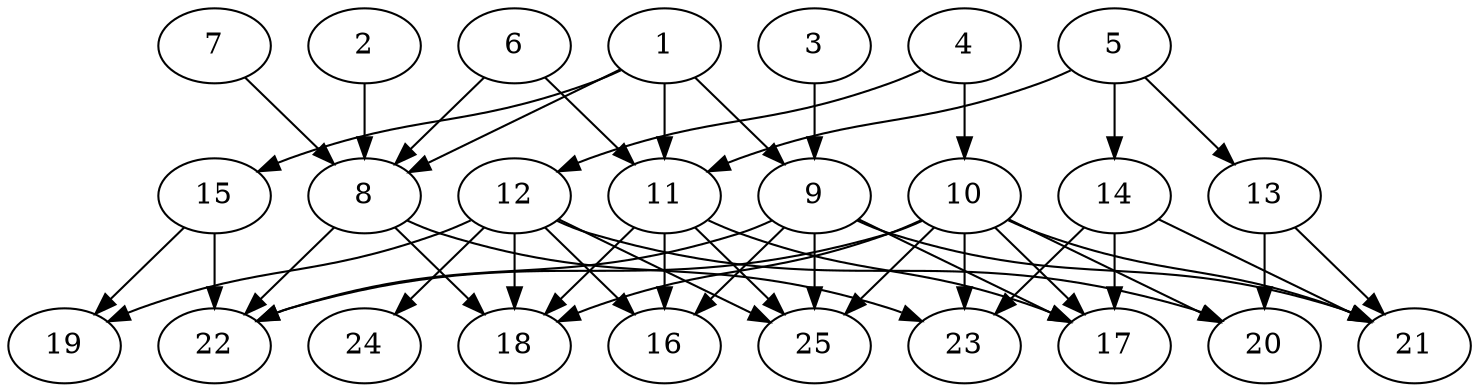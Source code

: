 // DAG automatically generated by daggen at Thu Oct  3 14:00:39 2019
// ./daggen --dot -n 25 --ccr 0.5 --fat 0.7 --regular 0.5 --density 0.5 --mindata 5242880 --maxdata 52428800 
digraph G {
  1 [size="76447744", alpha="0.16", expect_size="38223872"] 
  1 -> 8 [size ="38223872"]
  1 -> 9 [size ="38223872"]
  1 -> 11 [size ="38223872"]
  1 -> 15 [size ="38223872"]
  2 [size="80519168", alpha="0.02", expect_size="40259584"] 
  2 -> 8 [size ="40259584"]
  3 [size="40558592", alpha="0.07", expect_size="20279296"] 
  3 -> 9 [size ="20279296"]
  4 [size="39718912", alpha="0.14", expect_size="19859456"] 
  4 -> 10 [size ="19859456"]
  4 -> 12 [size ="19859456"]
  5 [size="35971072", alpha="0.17", expect_size="17985536"] 
  5 -> 11 [size ="17985536"]
  5 -> 13 [size ="17985536"]
  5 -> 14 [size ="17985536"]
  6 [size="103235584", alpha="0.01", expect_size="51617792"] 
  6 -> 8 [size ="51617792"]
  6 -> 11 [size ="51617792"]
  7 [size="27205632", alpha="0.08", expect_size="13602816"] 
  7 -> 8 [size ="13602816"]
  8 [size="96368640", alpha="0.19", expect_size="48184320"] 
  8 -> 18 [size ="48184320"]
  8 -> 22 [size ="48184320"]
  8 -> 23 [size ="48184320"]
  9 [size="85286912", alpha="0.06", expect_size="42643456"] 
  9 -> 16 [size ="42643456"]
  9 -> 17 [size ="42643456"]
  9 -> 21 [size ="42643456"]
  9 -> 22 [size ="42643456"]
  9 -> 25 [size ="42643456"]
  10 [size="11603968", alpha="0.16", expect_size="5801984"] 
  10 -> 17 [size ="5801984"]
  10 -> 18 [size ="5801984"]
  10 -> 20 [size ="5801984"]
  10 -> 21 [size ="5801984"]
  10 -> 22 [size ="5801984"]
  10 -> 23 [size ="5801984"]
  10 -> 25 [size ="5801984"]
  11 [size="93380608", alpha="0.02", expect_size="46690304"] 
  11 -> 16 [size ="46690304"]
  11 -> 17 [size ="46690304"]
  11 -> 18 [size ="46690304"]
  11 -> 25 [size ="46690304"]
  12 [size="75970560", alpha="0.17", expect_size="37985280"] 
  12 -> 16 [size ="37985280"]
  12 -> 18 [size ="37985280"]
  12 -> 19 [size ="37985280"]
  12 -> 20 [size ="37985280"]
  12 -> 24 [size ="37985280"]
  12 -> 25 [size ="37985280"]
  13 [size="86106112", alpha="0.05", expect_size="43053056"] 
  13 -> 20 [size ="43053056"]
  13 -> 21 [size ="43053056"]
  14 [size="25309184", alpha="0.02", expect_size="12654592"] 
  14 -> 17 [size ="12654592"]
  14 -> 21 [size ="12654592"]
  14 -> 23 [size ="12654592"]
  15 [size="90376192", alpha="0.10", expect_size="45188096"] 
  15 -> 19 [size ="45188096"]
  15 -> 22 [size ="45188096"]
  16 [size="75352064", alpha="0.02", expect_size="37676032"] 
  17 [size="79853568", alpha="0.09", expect_size="39926784"] 
  18 [size="21049344", alpha="0.11", expect_size="10524672"] 
  19 [size="15126528", alpha="0.17", expect_size="7563264"] 
  20 [size="45076480", alpha="0.09", expect_size="22538240"] 
  21 [size="25661440", alpha="0.15", expect_size="12830720"] 
  22 [size="34336768", alpha="0.15", expect_size="17168384"] 
  23 [size="20639744", alpha="0.03", expect_size="10319872"] 
  24 [size="46262272", alpha="0.16", expect_size="23131136"] 
  25 [size="54530048", alpha="0.15", expect_size="27265024"] 
}

